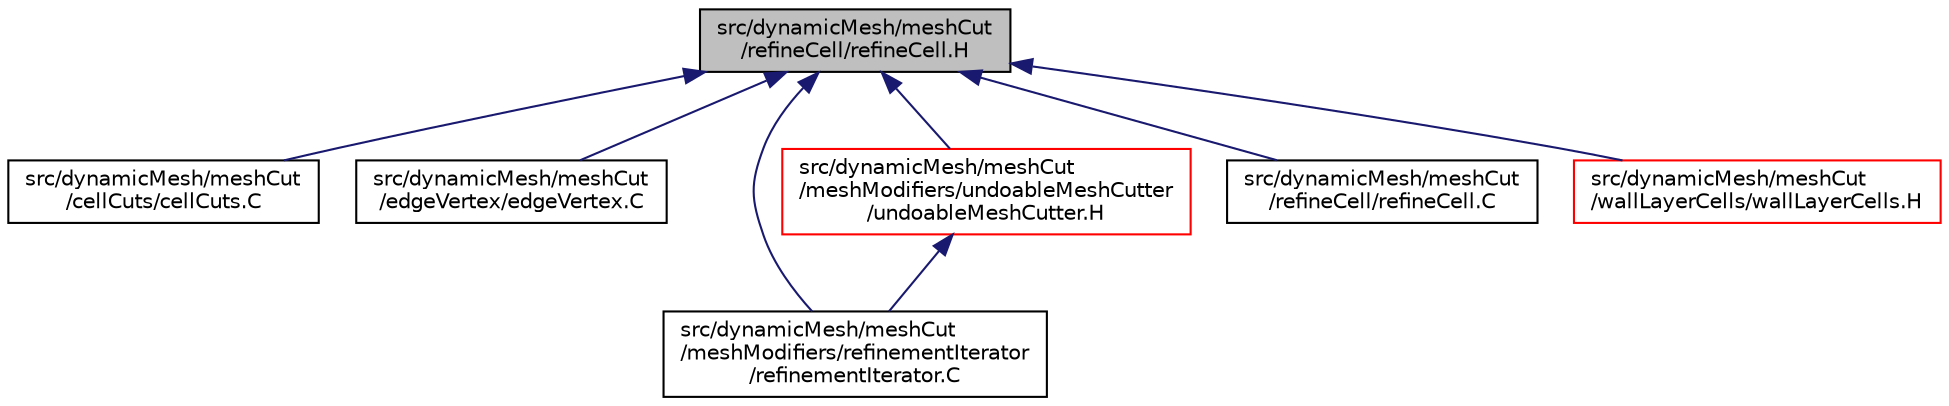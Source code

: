 digraph "src/dynamicMesh/meshCut/refineCell/refineCell.H"
{
  bgcolor="transparent";
  edge [fontname="Helvetica",fontsize="10",labelfontname="Helvetica",labelfontsize="10"];
  node [fontname="Helvetica",fontsize="10",shape=record];
  Node1 [label="src/dynamicMesh/meshCut\l/refineCell/refineCell.H",height=0.2,width=0.4,color="black", fillcolor="grey75", style="filled", fontcolor="black"];
  Node1 -> Node2 [dir="back",color="midnightblue",fontsize="10",style="solid",fontname="Helvetica"];
  Node2 [label="src/dynamicMesh/meshCut\l/cellCuts/cellCuts.C",height=0.2,width=0.4,color="black",URL="$a04909.html"];
  Node1 -> Node3 [dir="back",color="midnightblue",fontsize="10",style="solid",fontname="Helvetica"];
  Node3 [label="src/dynamicMesh/meshCut\l/edgeVertex/edgeVertex.C",height=0.2,width=0.4,color="black",URL="$a04924.html"];
  Node1 -> Node4 [dir="back",color="midnightblue",fontsize="10",style="solid",fontname="Helvetica"];
  Node4 [label="src/dynamicMesh/meshCut\l/meshModifiers/refinementIterator\l/refinementIterator.C",height=0.2,width=0.4,color="black",URL="$a04934.html"];
  Node1 -> Node5 [dir="back",color="midnightblue",fontsize="10",style="solid",fontname="Helvetica"];
  Node5 [label="src/dynamicMesh/meshCut\l/meshModifiers/undoableMeshCutter\l/undoableMeshCutter.H",height=0.2,width=0.4,color="red",URL="$a04937.html"];
  Node5 -> Node4 [dir="back",color="midnightblue",fontsize="10",style="solid",fontname="Helvetica"];
  Node1 -> Node6 [dir="back",color="midnightblue",fontsize="10",style="solid",fontname="Helvetica"];
  Node6 [label="src/dynamicMesh/meshCut\l/refineCell/refineCell.C",height=0.2,width=0.4,color="black",URL="$a04938.html"];
  Node1 -> Node7 [dir="back",color="midnightblue",fontsize="10",style="solid",fontname="Helvetica"];
  Node7 [label="src/dynamicMesh/meshCut\l/wallLayerCells/wallLayerCells.H",height=0.2,width=0.4,color="red",URL="$a04943.html"];
}
